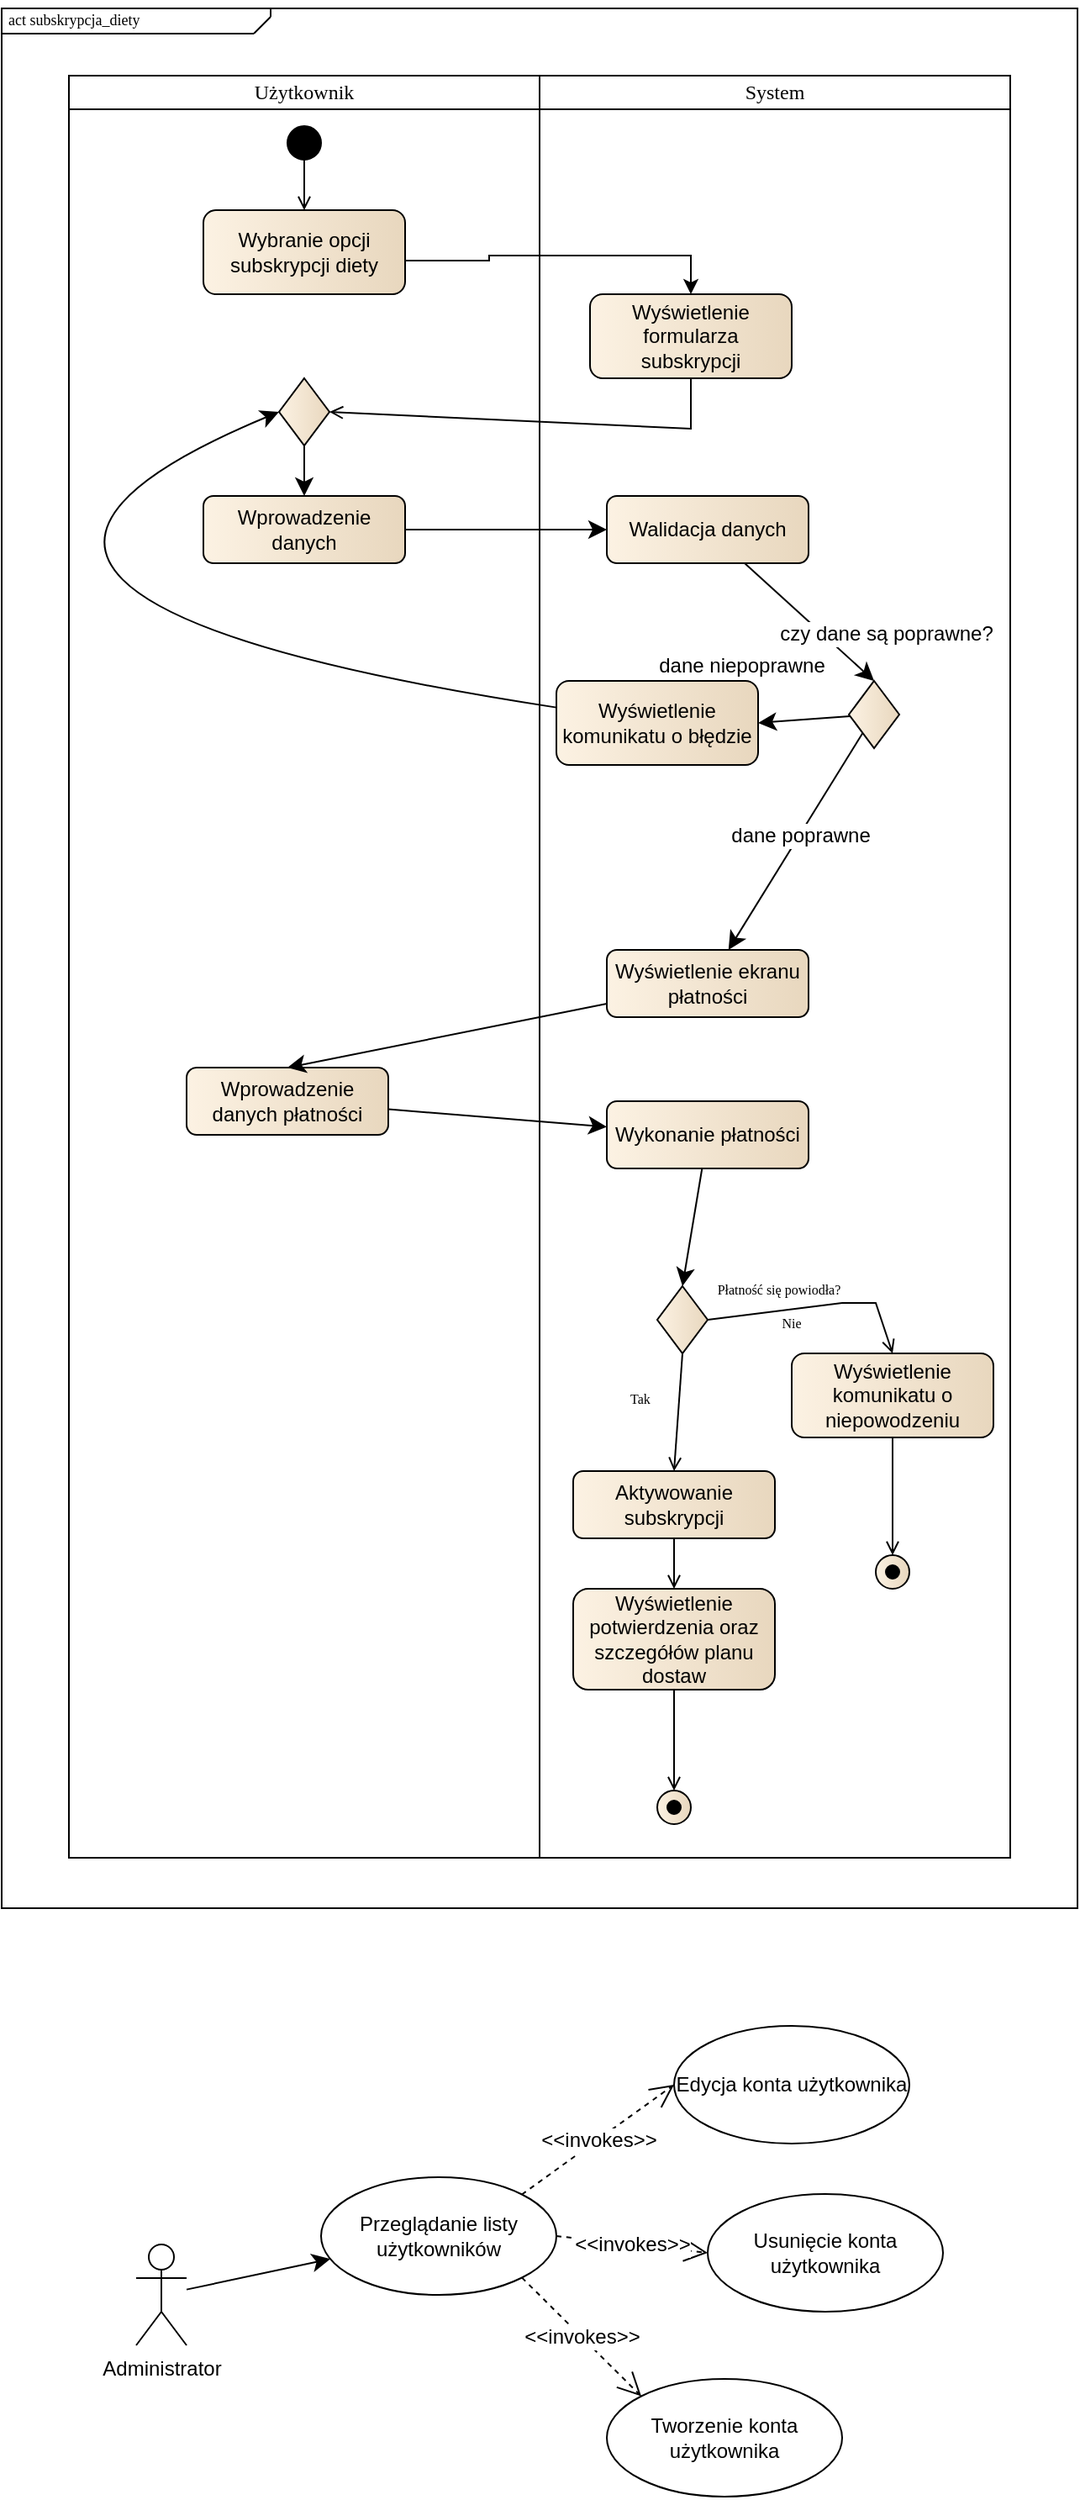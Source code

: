 <mxfile version="24.0.6" type="device">
  <diagram name="Strona-1" id="Rb3qtv0PFc3O9XU-Ekxh">
    <mxGraphModel dx="1611" dy="1723" grid="1" gridSize="10" guides="1" tooltips="1" connect="1" arrows="1" fold="1" page="1" pageScale="1" pageWidth="827" pageHeight="1169" math="0" shadow="0">
      <root>
        <mxCell id="0" />
        <mxCell id="1" parent="0" />
        <mxCell id="z22SKGCjVlnt71E5X0xT-3" value="" style="rounded=0;whiteSpace=wrap;html=1;movable=1;resizable=1;rotatable=1;deletable=1;editable=1;locked=0;connectable=1;" parent="1" vertex="1">
          <mxGeometry x="120" y="80" width="640" height="1130" as="geometry" />
        </mxCell>
        <mxCell id="Mx-L_WkLYWnQmIfqrnJd-2" value="" style="rounded=0;whiteSpace=wrap;html=1;movable=1;resizable=1;rotatable=1;deletable=1;editable=1;locked=0;connectable=1;" parent="1" vertex="1">
          <mxGeometry x="440" y="120" width="280" height="1060" as="geometry" />
        </mxCell>
        <mxCell id="z22SKGCjVlnt71E5X0xT-4" value="" style="rounded=0;whiteSpace=wrap;html=1;movable=1;resizable=1;rotatable=1;deletable=1;editable=1;locked=0;connectable=1;" parent="1" vertex="1">
          <mxGeometry x="160" y="120" width="280" height="1060" as="geometry" />
        </mxCell>
        <mxCell id="z22SKGCjVlnt71E5X0xT-6" value="&lt;div&gt;&lt;font face=&quot;Verdana&quot;&gt;Użytkownik&lt;/font&gt;&lt;/div&gt;" style="rounded=0;whiteSpace=wrap;html=1;movable=1;resizable=1;rotatable=1;deletable=1;editable=1;locked=0;connectable=1;" parent="1" vertex="1">
          <mxGeometry x="160" y="120" width="280" height="20" as="geometry" />
        </mxCell>
        <mxCell id="z22SKGCjVlnt71E5X0xT-7" value="&lt;font face=&quot;Verdana&quot;&gt;System&lt;/font&gt;" style="rounded=0;whiteSpace=wrap;html=1;movable=1;resizable=1;rotatable=1;deletable=1;editable=1;locked=0;connectable=1;" parent="1" vertex="1">
          <mxGeometry x="440" y="120" width="280" height="20" as="geometry" />
        </mxCell>
        <mxCell id="z22SKGCjVlnt71E5X0xT-8" value="" style="endArrow=none;html=1;rounded=0;movable=1;resizable=1;rotatable=1;deletable=1;editable=1;locked=0;connectable=1;" parent="1" edge="1">
          <mxGeometry width="50" height="50" relative="1" as="geometry">
            <mxPoint x="280" y="85" as="sourcePoint" />
            <mxPoint x="280" y="80" as="targetPoint" />
          </mxGeometry>
        </mxCell>
        <mxCell id="z22SKGCjVlnt71E5X0xT-9" value="" style="endArrow=none;html=1;rounded=0;movable=1;resizable=1;rotatable=1;deletable=1;editable=1;locked=0;connectable=1;" parent="1" edge="1">
          <mxGeometry width="50" height="50" relative="1" as="geometry">
            <mxPoint x="270" y="95" as="sourcePoint" />
            <mxPoint x="280" y="85" as="targetPoint" />
          </mxGeometry>
        </mxCell>
        <mxCell id="z22SKGCjVlnt71E5X0xT-10" value="" style="endArrow=none;html=1;rounded=0;movable=1;resizable=1;rotatable=1;deletable=1;editable=1;locked=0;connectable=1;" parent="1" edge="1">
          <mxGeometry width="50" height="50" relative="1" as="geometry">
            <mxPoint x="120" y="95" as="sourcePoint" />
            <mxPoint x="270" y="95" as="targetPoint" />
          </mxGeometry>
        </mxCell>
        <mxCell id="z22SKGCjVlnt71E5X0xT-11" value="&lt;font face=&quot;Verdana&quot; style=&quot;font-size: 9px;&quot;&gt;act subskrypcja_diety&lt;br&gt;&lt;/font&gt;" style="text;html=1;align=left;verticalAlign=bottom;whiteSpace=wrap;rounded=0;textShadow=0;fontStyle=0;movable=1;resizable=1;rotatable=1;deletable=1;editable=1;locked=0;connectable=1;" parent="1" vertex="1">
          <mxGeometry x="122" y="75.4" width="168" height="20" as="geometry" />
        </mxCell>
        <mxCell id="z22SKGCjVlnt71E5X0xT-12" value="" style="edgeStyle=orthogonalEdgeStyle;rounded=0;orthogonalLoop=1;jettySize=auto;html=1;endArrow=open;endFill=0;movable=1;resizable=1;rotatable=1;deletable=1;editable=1;locked=0;connectable=1;" parent="1" source="z22SKGCjVlnt71E5X0xT-13" target="z22SKGCjVlnt71E5X0xT-15" edge="1">
          <mxGeometry relative="1" as="geometry" />
        </mxCell>
        <mxCell id="z22SKGCjVlnt71E5X0xT-13" value="" style="ellipse;whiteSpace=wrap;html=1;aspect=fixed;fillColor=#000000;movable=1;resizable=1;rotatable=1;deletable=1;editable=1;locked=0;connectable=1;" parent="1" vertex="1">
          <mxGeometry x="290" y="150" width="20" height="20" as="geometry" />
        </mxCell>
        <mxCell id="z22SKGCjVlnt71E5X0xT-15" value="Wybranie opcji subskrypcji diety" style="rounded=1;whiteSpace=wrap;html=1;fillColor=#FCF2E3;gradientColor=#E8D7BE;gradientDirection=east;movable=1;resizable=1;rotatable=1;deletable=1;editable=1;locked=0;connectable=1;" parent="1" vertex="1">
          <mxGeometry x="240" y="200" width="120" height="50" as="geometry" />
        </mxCell>
        <mxCell id="Mx-L_WkLYWnQmIfqrnJd-16" style="edgeStyle=orthogonalEdgeStyle;rounded=0;orthogonalLoop=1;jettySize=auto;html=1;entryX=0.5;entryY=0;entryDx=0;entryDy=0;exitX=1;exitY=0.75;exitDx=0;exitDy=0;movable=1;resizable=1;rotatable=1;deletable=1;editable=1;locked=0;connectable=1;" parent="1" target="z22SKGCjVlnt71E5X0xT-55" edge="1">
          <mxGeometry relative="1" as="geometry">
            <mxPoint x="360" y="233.75" as="sourcePoint" />
            <Array as="points">
              <mxPoint x="360" y="230" />
              <mxPoint x="410" y="230" />
              <mxPoint x="410" y="227" />
              <mxPoint x="530" y="227" />
            </Array>
          </mxGeometry>
        </mxCell>
        <mxCell id="z22SKGCjVlnt71E5X0xT-30" value="&lt;div&gt;&lt;font face=&quot;Verdana&quot;&gt;&lt;span style=&quot;font-size: 8px;&quot;&gt;Płatność się powiodła?&lt;/span&gt;&lt;/font&gt;&lt;/div&gt;" style="text;html=1;align=center;verticalAlign=bottom;whiteSpace=wrap;rounded=0;textShadow=0;fontStyle=0;movable=1;resizable=1;rotatable=1;deletable=1;editable=1;locked=0;connectable=1;" parent="1" vertex="1">
          <mxGeometry x="485" y="830" width="195" height="20" as="geometry" />
        </mxCell>
        <mxCell id="z22SKGCjVlnt71E5X0xT-33" value="" style="endArrow=open;html=1;rounded=0;exitX=1;exitY=0.5;exitDx=0;exitDy=0;entryX=0.5;entryY=0;entryDx=0;entryDy=0;endFill=0;movable=1;resizable=1;rotatable=1;deletable=1;editable=1;locked=0;connectable=1;" parent="1" source="z22SKGCjVlnt71E5X0xT-29" target="z22SKGCjVlnt71E5X0xT-31" edge="1">
          <mxGeometry width="50" height="50" relative="1" as="geometry">
            <mxPoint x="440" y="1160" as="sourcePoint" />
            <mxPoint x="490" y="1110" as="targetPoint" />
            <Array as="points">
              <mxPoint x="620" y="850" />
              <mxPoint x="640" y="850" />
            </Array>
          </mxGeometry>
        </mxCell>
        <mxCell id="z22SKGCjVlnt71E5X0xT-34" value="&lt;font face=&quot;Verdana&quot;&gt;&lt;span style=&quot;font-size: 8px;&quot;&gt;Nie&lt;/span&gt;&lt;/font&gt;" style="text;html=1;align=center;verticalAlign=bottom;whiteSpace=wrap;rounded=0;textShadow=0;fontStyle=0;movable=1;resizable=1;rotatable=1;deletable=1;editable=1;locked=0;connectable=1;" parent="1" vertex="1">
          <mxGeometry x="530" y="850" width="120" height="20" as="geometry" />
        </mxCell>
        <mxCell id="z22SKGCjVlnt71E5X0xT-37" value="" style="endArrow=open;html=1;rounded=0;exitX=0.5;exitY=1;exitDx=0;exitDy=0;entryX=0.5;entryY=0;entryDx=0;entryDy=0;endFill=0;movable=1;resizable=1;rotatable=1;deletable=1;editable=1;locked=0;connectable=1;" parent="1" source="z22SKGCjVlnt71E5X0xT-29" target="z22SKGCjVlnt71E5X0xT-35" edge="1">
          <mxGeometry width="50" height="50" relative="1" as="geometry">
            <mxPoint x="497.46" y="1059.88" as="sourcePoint" />
            <mxPoint x="490" y="991" as="targetPoint" />
            <Array as="points" />
          </mxGeometry>
        </mxCell>
        <mxCell id="z22SKGCjVlnt71E5X0xT-38" value="&lt;font face=&quot;Verdana&quot;&gt;&lt;span style=&quot;font-size: 8px;&quot;&gt;Tak&lt;/span&gt;&lt;/font&gt;" style="text;html=1;align=center;verticalAlign=bottom;whiteSpace=wrap;rounded=0;textShadow=0;fontStyle=0;movable=1;resizable=1;rotatable=1;deletable=1;editable=1;locked=0;connectable=1;" parent="1" vertex="1">
          <mxGeometry x="440" y="895" width="120" height="20" as="geometry" />
        </mxCell>
        <mxCell id="z22SKGCjVlnt71E5X0xT-43" value="" style="edgeStyle=orthogonalEdgeStyle;rounded=0;orthogonalLoop=1;jettySize=auto;html=1;endArrow=open;endFill=0;exitX=0.5;exitY=1;exitDx=0;exitDy=0;movable=1;resizable=1;rotatable=1;deletable=1;editable=1;locked=0;connectable=1;" parent="1" source="z22SKGCjVlnt71E5X0xT-35" edge="1" target="KxWSbJ0WImc6hU62bRun-1">
          <mxGeometry relative="1" as="geometry">
            <mxPoint x="510" y="1150" as="sourcePoint" />
            <mxPoint x="490" y="1080" as="targetPoint" />
          </mxGeometry>
        </mxCell>
        <mxCell id="z22SKGCjVlnt71E5X0xT-47" value="" style="edgeStyle=orthogonalEdgeStyle;rounded=0;orthogonalLoop=1;jettySize=auto;html=1;endArrow=open;endFill=0;exitX=0.5;exitY=1;exitDx=0;exitDy=0;entryX=0.5;entryY=0;entryDx=0;entryDy=0;movable=1;resizable=1;rotatable=1;deletable=1;editable=1;locked=0;connectable=1;" parent="1" source="z22SKGCjVlnt71E5X0xT-31" target="z22SKGCjVlnt71E5X0xT-39" edge="1">
          <mxGeometry relative="1" as="geometry">
            <mxPoint x="500" y="1355" as="sourcePoint" />
            <mxPoint x="500" y="1395" as="targetPoint" />
          </mxGeometry>
        </mxCell>
        <mxCell id="z22SKGCjVlnt71E5X0xT-55" value="Wyświetlenie formularza subskrypcji" style="whiteSpace=wrap;html=1;fillColor=#FCF2E3;rounded=1;gradientColor=#E8D7BE;gradientDirection=east;movable=1;resizable=1;rotatable=1;deletable=1;editable=1;locked=0;connectable=1;" parent="1" vertex="1">
          <mxGeometry x="470" y="250" width="120" height="50" as="geometry" />
        </mxCell>
        <mxCell id="z22SKGCjVlnt71E5X0xT-57" value="" style="rounded=0;orthogonalLoop=1;jettySize=auto;html=1;endArrow=open;endFill=0;exitX=0.5;exitY=1;exitDx=0;exitDy=0;entryX=1;entryY=0.5;entryDx=0;entryDy=0;movable=1;resizable=1;rotatable=1;deletable=1;editable=1;locked=0;connectable=1;" parent="1" source="z22SKGCjVlnt71E5X0xT-55" target="KxWSbJ0WImc6hU62bRun-52" edge="1">
          <mxGeometry relative="1" as="geometry">
            <mxPoint x="370" y="308" as="sourcePoint" />
            <mxPoint x="360.0" y="375" as="targetPoint" />
            <Array as="points">
              <mxPoint x="530" y="330" />
            </Array>
          </mxGeometry>
        </mxCell>
        <mxCell id="z22SKGCjVlnt71E5X0xT-29" value="" style="rhombus;whiteSpace=wrap;html=1;fillColor=#FCF2E3;rounded=0;gradientColor=#E8D7BE;gradientDirection=east;movable=1;resizable=1;rotatable=1;deletable=1;editable=1;locked=0;connectable=1;" parent="1" vertex="1">
          <mxGeometry x="510" y="840" width="30" height="40" as="geometry" />
        </mxCell>
        <mxCell id="Mx-L_WkLYWnQmIfqrnJd-10" value="" style="group;movable=1;resizable=1;rotatable=1;deletable=1;editable=1;locked=0;connectable=1;" parent="1" connectable="0" vertex="1">
          <mxGeometry x="590" y="880" width="120" height="50" as="geometry" />
        </mxCell>
        <mxCell id="z22SKGCjVlnt71E5X0xT-31" value="Wyświetlenie komunikatu o niepowodzeniu" style="whiteSpace=wrap;html=1;fillColor=#FCF2E3;rounded=1;gradientColor=#E8D7BE;gradientDirection=east;movable=1;resizable=1;rotatable=1;deletable=1;editable=1;locked=0;connectable=1;" parent="Mx-L_WkLYWnQmIfqrnJd-10" vertex="1">
          <mxGeometry width="120" height="50" as="geometry" />
        </mxCell>
        <mxCell id="Mx-L_WkLYWnQmIfqrnJd-11" value="" style="group;movable=1;resizable=1;rotatable=1;deletable=1;editable=1;locked=0;connectable=1;" parent="1" connectable="0" vertex="1">
          <mxGeometry x="460" y="950" width="120" height="40" as="geometry" />
        </mxCell>
        <mxCell id="z22SKGCjVlnt71E5X0xT-35" value="Aktywowanie subskrypcji" style="whiteSpace=wrap;html=1;fillColor=#FCF2E3;rounded=1;gradientColor=#E8D7BE;gradientDirection=east;movable=1;resizable=1;rotatable=1;deletable=1;editable=1;locked=0;connectable=1;" parent="Mx-L_WkLYWnQmIfqrnJd-11" vertex="1">
          <mxGeometry width="120" height="40" as="geometry" />
        </mxCell>
        <mxCell id="KxWSbJ0WImc6hU62bRun-1" value="Wyświetlenie potwierdzenia oraz szczegółów planu dostaw" style="whiteSpace=wrap;html=1;fillColor=#FCF2E3;rounded=1;gradientColor=#E8D7BE;gradientDirection=east;movable=1;resizable=1;rotatable=1;deletable=1;editable=1;locked=0;connectable=1;" vertex="1" parent="1">
          <mxGeometry x="460" y="1020" width="120" height="60" as="geometry" />
        </mxCell>
        <mxCell id="KxWSbJ0WImc6hU62bRun-9" value="" style="edgeStyle=orthogonalEdgeStyle;rounded=0;orthogonalLoop=1;jettySize=auto;html=1;endArrow=open;endFill=0;exitX=0.5;exitY=1;exitDx=0;exitDy=0;entryX=0.5;entryY=0;entryDx=0;entryDy=0;movable=1;resizable=1;rotatable=1;deletable=1;editable=1;locked=0;connectable=1;" edge="1" parent="1" target="KxWSbJ0WImc6hU62bRun-11" source="KxWSbJ0WImc6hU62bRun-1">
          <mxGeometry relative="1" as="geometry">
            <mxPoint x="535" y="1280.0" as="sourcePoint" />
            <mxPoint x="510" y="1405" as="targetPoint" />
          </mxGeometry>
        </mxCell>
        <mxCell id="KxWSbJ0WImc6hU62bRun-10" value="" style="group;movable=1;resizable=1;rotatable=1;deletable=1;editable=1;locked=0;connectable=1;" connectable="0" vertex="1" parent="1">
          <mxGeometry x="510" y="1140" width="20" height="20" as="geometry" />
        </mxCell>
        <mxCell id="KxWSbJ0WImc6hU62bRun-11" value="" style="ellipse;whiteSpace=wrap;html=1;aspect=fixed;fillColor=#FCF2E3;gradientColor=#E8D7BE;gradientDirection=east;movable=1;resizable=1;rotatable=1;deletable=1;editable=1;locked=0;connectable=1;" vertex="1" parent="KxWSbJ0WImc6hU62bRun-10">
          <mxGeometry width="20" height="20" as="geometry" />
        </mxCell>
        <mxCell id="KxWSbJ0WImc6hU62bRun-12" value="" style="ellipse;whiteSpace=wrap;html=1;aspect=fixed;fillColor=#000000;movable=1;resizable=1;rotatable=1;deletable=1;editable=1;locked=0;connectable=1;" vertex="1" parent="KxWSbJ0WImc6hU62bRun-10">
          <mxGeometry x="6" y="6" width="8" height="8" as="geometry" />
        </mxCell>
        <mxCell id="KxWSbJ0WImc6hU62bRun-18" style="edgeStyle=none;curved=1;rounded=0;orthogonalLoop=1;jettySize=auto;html=1;fontSize=12;startSize=8;endSize=8;" edge="1" parent="1" source="KxWSbJ0WImc6hU62bRun-16" target="KxWSbJ0WImc6hU62bRun-17">
          <mxGeometry relative="1" as="geometry" />
        </mxCell>
        <mxCell id="KxWSbJ0WImc6hU62bRun-16" value="Administrator" style="shape=umlActor;verticalLabelPosition=bottom;verticalAlign=top;html=1;" vertex="1" parent="1">
          <mxGeometry x="200" y="1410" width="30" height="60" as="geometry" />
        </mxCell>
        <mxCell id="KxWSbJ0WImc6hU62bRun-17" value="Przeglądanie listy użytkowników" style="ellipse;whiteSpace=wrap;html=1;" vertex="1" parent="1">
          <mxGeometry x="310" y="1370" width="140" height="70" as="geometry" />
        </mxCell>
        <mxCell id="KxWSbJ0WImc6hU62bRun-19" value="&amp;lt;&amp;lt;invokes&amp;gt;&amp;gt;" style="endArrow=open;endSize=12;dashed=1;html=1;rounded=0;fontSize=12;curved=1;exitX=1;exitY=0;exitDx=0;exitDy=0;entryX=0;entryY=0.5;entryDx=0;entryDy=0;" edge="1" parent="1" source="KxWSbJ0WImc6hU62bRun-17" target="KxWSbJ0WImc6hU62bRun-20">
          <mxGeometry width="160" relative="1" as="geometry">
            <mxPoint x="392.5" y="1500" as="sourcePoint" />
            <mxPoint x="552.5" y="1500" as="targetPoint" />
          </mxGeometry>
        </mxCell>
        <mxCell id="KxWSbJ0WImc6hU62bRun-20" value="Edycja konta użytkownika" style="ellipse;whiteSpace=wrap;html=1;" vertex="1" parent="1">
          <mxGeometry x="520" y="1280" width="140" height="70" as="geometry" />
        </mxCell>
        <mxCell id="KxWSbJ0WImc6hU62bRun-21" value="Usunięcie konta użytkownika" style="ellipse;whiteSpace=wrap;html=1;" vertex="1" parent="1">
          <mxGeometry x="540" y="1380" width="140" height="70" as="geometry" />
        </mxCell>
        <mxCell id="KxWSbJ0WImc6hU62bRun-22" value="&amp;lt;&amp;lt;invokes&amp;gt;&amp;gt;" style="endArrow=open;endSize=12;dashed=1;html=1;rounded=0;fontSize=12;curved=1;exitX=1;exitY=0.5;exitDx=0;exitDy=0;entryX=0;entryY=0.5;entryDx=0;entryDy=0;" edge="1" parent="1" source="KxWSbJ0WImc6hU62bRun-17" target="KxWSbJ0WImc6hU62bRun-21">
          <mxGeometry width="160" relative="1" as="geometry">
            <mxPoint x="443" y="1470" as="sourcePoint" />
            <mxPoint x="545" y="1415" as="targetPoint" />
          </mxGeometry>
        </mxCell>
        <mxCell id="KxWSbJ0WImc6hU62bRun-23" value="Tworzenie konta użytkownika" style="ellipse;whiteSpace=wrap;html=1;" vertex="1" parent="1">
          <mxGeometry x="480" y="1490" width="140" height="70" as="geometry" />
        </mxCell>
        <mxCell id="KxWSbJ0WImc6hU62bRun-24" value="&amp;lt;&amp;lt;invokes&amp;gt;&amp;gt;" style="endArrow=open;endSize=12;dashed=1;html=1;rounded=0;fontSize=12;curved=1;entryX=0;entryY=0;entryDx=0;entryDy=0;exitX=1;exitY=1;exitDx=0;exitDy=0;" edge="1" parent="1" source="KxWSbJ0WImc6hU62bRun-17" target="KxWSbJ0WImc6hU62bRun-23">
          <mxGeometry width="160" relative="1" as="geometry">
            <mxPoint x="440" y="1470" as="sourcePoint" />
            <mxPoint x="562" y="1425" as="targetPoint" />
          </mxGeometry>
        </mxCell>
        <mxCell id="KxWSbJ0WImc6hU62bRun-26" value="" style="group;movable=1;resizable=1;rotatable=1;deletable=1;editable=1;locked=0;connectable=1;" connectable="0" vertex="1" parent="1">
          <mxGeometry x="240" y="370" width="120" height="40" as="geometry" />
        </mxCell>
        <mxCell id="KxWSbJ0WImc6hU62bRun-27" value="Wprowadzenie danych" style="whiteSpace=wrap;html=1;fillColor=#FCF2E3;rounded=1;gradientColor=#E8D7BE;gradientDirection=east;movable=1;resizable=1;rotatable=1;deletable=1;editable=1;locked=0;connectable=1;" vertex="1" parent="KxWSbJ0WImc6hU62bRun-26">
          <mxGeometry width="120" height="40" as="geometry" />
        </mxCell>
        <mxCell id="KxWSbJ0WImc6hU62bRun-29" value="" style="group;movable=1;resizable=1;rotatable=1;deletable=1;editable=1;locked=0;connectable=1;" connectable="0" vertex="1" parent="1">
          <mxGeometry x="480" y="370" width="120" height="40" as="geometry" />
        </mxCell>
        <mxCell id="KxWSbJ0WImc6hU62bRun-30" value="Walidacja danych" style="whiteSpace=wrap;html=1;fillColor=#FCF2E3;rounded=1;gradientColor=#E8D7BE;gradientDirection=east;movable=1;resizable=1;rotatable=1;deletable=1;editable=1;locked=0;connectable=1;" vertex="1" parent="KxWSbJ0WImc6hU62bRun-29">
          <mxGeometry width="120" height="40" as="geometry" />
        </mxCell>
        <mxCell id="KxWSbJ0WImc6hU62bRun-31" style="edgeStyle=none;curved=1;rounded=0;orthogonalLoop=1;jettySize=auto;html=1;entryX=0;entryY=0.5;entryDx=0;entryDy=0;fontSize=12;startSize=8;endSize=8;" edge="1" parent="1" source="KxWSbJ0WImc6hU62bRun-27" target="KxWSbJ0WImc6hU62bRun-30">
          <mxGeometry relative="1" as="geometry" />
        </mxCell>
        <mxCell id="KxWSbJ0WImc6hU62bRun-32" value="" style="group;movable=1;resizable=1;rotatable=1;deletable=1;editable=1;locked=0;connectable=1;" connectable="0" vertex="1" parent="1">
          <mxGeometry x="480" y="640" width="120" height="40" as="geometry" />
        </mxCell>
        <mxCell id="KxWSbJ0WImc6hU62bRun-33" value="Wyświetlenie ekranu płatności" style="whiteSpace=wrap;html=1;fillColor=#FCF2E3;rounded=1;gradientColor=#E8D7BE;gradientDirection=east;movable=1;resizable=1;rotatable=1;deletable=1;editable=1;locked=0;connectable=1;" vertex="1" parent="KxWSbJ0WImc6hU62bRun-32">
          <mxGeometry width="120" height="40" as="geometry" />
        </mxCell>
        <mxCell id="KxWSbJ0WImc6hU62bRun-34" style="edgeStyle=none;curved=1;rounded=0;orthogonalLoop=1;jettySize=auto;html=1;fontSize=12;startSize=8;endSize=8;entryX=0.5;entryY=0;entryDx=0;entryDy=0;" edge="1" parent="1" source="KxWSbJ0WImc6hU62bRun-30" target="KxWSbJ0WImc6hU62bRun-43">
          <mxGeometry relative="1" as="geometry" />
        </mxCell>
        <mxCell id="KxWSbJ0WImc6hU62bRun-49" value="czy dane są poprawne?" style="edgeLabel;html=1;align=center;verticalAlign=middle;resizable=0;points=[];fontSize=12;" vertex="1" connectable="0" parent="KxWSbJ0WImc6hU62bRun-34">
          <mxGeometry x="0.157" y="-2" relative="1" as="geometry">
            <mxPoint x="41" as="offset" />
          </mxGeometry>
        </mxCell>
        <mxCell id="KxWSbJ0WImc6hU62bRun-35" value="" style="group;movable=1;resizable=1;rotatable=1;deletable=1;editable=1;locked=0;connectable=1;" connectable="0" vertex="1" parent="1">
          <mxGeometry x="230" y="710" width="120" height="40" as="geometry" />
        </mxCell>
        <mxCell id="KxWSbJ0WImc6hU62bRun-36" value="Wprowadzenie danych płatności" style="whiteSpace=wrap;html=1;fillColor=#FCF2E3;rounded=1;gradientColor=#E8D7BE;gradientDirection=east;movable=1;resizable=1;rotatable=1;deletable=1;editable=1;locked=0;connectable=1;" vertex="1" parent="KxWSbJ0WImc6hU62bRun-35">
          <mxGeometry width="120" height="40" as="geometry" />
        </mxCell>
        <mxCell id="KxWSbJ0WImc6hU62bRun-37" style="edgeStyle=none;curved=1;rounded=0;orthogonalLoop=1;jettySize=auto;html=1;entryX=0.5;entryY=0;entryDx=0;entryDy=0;fontSize=12;startSize=8;endSize=8;" edge="1" parent="1" source="KxWSbJ0WImc6hU62bRun-33" target="KxWSbJ0WImc6hU62bRun-36">
          <mxGeometry relative="1" as="geometry" />
        </mxCell>
        <mxCell id="KxWSbJ0WImc6hU62bRun-38" value="" style="group;movable=1;resizable=1;rotatable=1;deletable=1;editable=1;locked=0;connectable=1;" connectable="0" vertex="1" parent="1">
          <mxGeometry x="480" y="730" width="120" height="40" as="geometry" />
        </mxCell>
        <mxCell id="KxWSbJ0WImc6hU62bRun-39" value="Wykonanie płatności" style="whiteSpace=wrap;html=1;fillColor=#FCF2E3;rounded=1;gradientColor=#E8D7BE;gradientDirection=east;movable=1;resizable=1;rotatable=1;deletable=1;editable=1;locked=0;connectable=1;" vertex="1" parent="KxWSbJ0WImc6hU62bRun-38">
          <mxGeometry width="120" height="40" as="geometry" />
        </mxCell>
        <mxCell id="KxWSbJ0WImc6hU62bRun-40" style="edgeStyle=none;curved=1;rounded=0;orthogonalLoop=1;jettySize=auto;html=1;fontSize=12;startSize=8;endSize=8;" edge="1" parent="1" source="KxWSbJ0WImc6hU62bRun-36" target="KxWSbJ0WImc6hU62bRun-39">
          <mxGeometry relative="1" as="geometry" />
        </mxCell>
        <mxCell id="KxWSbJ0WImc6hU62bRun-41" style="edgeStyle=none;curved=1;rounded=0;orthogonalLoop=1;jettySize=auto;html=1;entryX=0.5;entryY=0;entryDx=0;entryDy=0;fontSize=12;startSize=8;endSize=8;" edge="1" parent="1" source="KxWSbJ0WImc6hU62bRun-39" target="z22SKGCjVlnt71E5X0xT-29">
          <mxGeometry relative="1" as="geometry" />
        </mxCell>
        <mxCell id="z22SKGCjVlnt71E5X0xT-39" value="" style="ellipse;whiteSpace=wrap;html=1;aspect=fixed;fillColor=#FCF2E3;gradientColor=#E8D7BE;gradientDirection=east;movable=1;resizable=1;rotatable=1;deletable=1;editable=1;locked=0;connectable=1;" parent="1" vertex="1">
          <mxGeometry x="640" y="1000" width="20" height="20" as="geometry" />
        </mxCell>
        <mxCell id="z22SKGCjVlnt71E5X0xT-40" value="" style="ellipse;whiteSpace=wrap;html=1;aspect=fixed;fillColor=#000000;movable=1;resizable=1;rotatable=1;deletable=1;editable=1;locked=0;connectable=1;" parent="1" vertex="1">
          <mxGeometry x="646" y="1006" width="8" height="8" as="geometry" />
        </mxCell>
        <mxCell id="KxWSbJ0WImc6hU62bRun-47" style="edgeStyle=none;curved=1;rounded=0;orthogonalLoop=1;jettySize=auto;html=1;entryX=1;entryY=0.5;entryDx=0;entryDy=0;fontSize=12;startSize=8;endSize=8;" edge="1" parent="1" source="KxWSbJ0WImc6hU62bRun-43" target="KxWSbJ0WImc6hU62bRun-45">
          <mxGeometry relative="1" as="geometry" />
        </mxCell>
        <mxCell id="KxWSbJ0WImc6hU62bRun-48" value="dane niepoprawne" style="edgeLabel;html=1;align=center;verticalAlign=middle;resizable=0;points=[];fontSize=12;" vertex="1" connectable="0" parent="KxWSbJ0WImc6hU62bRun-47">
          <mxGeometry x="-0.295" y="-2" relative="1" as="geometry">
            <mxPoint x="-45" y="-30" as="offset" />
          </mxGeometry>
        </mxCell>
        <mxCell id="KxWSbJ0WImc6hU62bRun-50" style="edgeStyle=none;curved=1;rounded=0;orthogonalLoop=1;jettySize=auto;html=1;fontSize=12;startSize=8;endSize=8;" edge="1" parent="1" source="KxWSbJ0WImc6hU62bRun-43" target="KxWSbJ0WImc6hU62bRun-33">
          <mxGeometry relative="1" as="geometry" />
        </mxCell>
        <mxCell id="KxWSbJ0WImc6hU62bRun-51" value="dane poprawne" style="edgeLabel;html=1;align=center;verticalAlign=middle;resizable=0;points=[];fontSize=12;" vertex="1" connectable="0" parent="KxWSbJ0WImc6hU62bRun-50">
          <mxGeometry x="-0.048" relative="1" as="geometry">
            <mxPoint as="offset" />
          </mxGeometry>
        </mxCell>
        <mxCell id="KxWSbJ0WImc6hU62bRun-43" value="" style="rhombus;whiteSpace=wrap;html=1;fillColor=#FCF2E3;rounded=0;gradientColor=#E8D7BE;gradientDirection=east;movable=1;resizable=1;rotatable=1;deletable=1;editable=1;locked=0;connectable=1;" vertex="1" parent="1">
          <mxGeometry x="624" y="480" width="30" height="40" as="geometry" />
        </mxCell>
        <mxCell id="KxWSbJ0WImc6hU62bRun-45" value="" style="group;movable=1;resizable=1;rotatable=1;deletable=1;editable=1;locked=0;connectable=1;" connectable="0" vertex="1" parent="1">
          <mxGeometry x="450" y="480" width="120" height="50" as="geometry" />
        </mxCell>
        <mxCell id="KxWSbJ0WImc6hU62bRun-46" value="Wyświetlenie komunikatu o błędzie" style="whiteSpace=wrap;html=1;fillColor=#FCF2E3;rounded=1;gradientColor=#E8D7BE;gradientDirection=east;movable=1;resizable=1;rotatable=1;deletable=1;editable=1;locked=0;connectable=1;" vertex="1" parent="KxWSbJ0WImc6hU62bRun-45">
          <mxGeometry width="120" height="50" as="geometry" />
        </mxCell>
        <mxCell id="KxWSbJ0WImc6hU62bRun-54" style="edgeStyle=none;curved=1;rounded=0;orthogonalLoop=1;jettySize=auto;html=1;fontSize=12;startSize=8;endSize=8;" edge="1" parent="1" source="KxWSbJ0WImc6hU62bRun-52" target="KxWSbJ0WImc6hU62bRun-27">
          <mxGeometry relative="1" as="geometry" />
        </mxCell>
        <mxCell id="KxWSbJ0WImc6hU62bRun-52" value="" style="rhombus;whiteSpace=wrap;html=1;fillColor=#FCF2E3;rounded=0;gradientColor=#E8D7BE;gradientDirection=east;movable=1;resizable=1;rotatable=1;deletable=1;editable=1;locked=0;connectable=1;" vertex="1" parent="1">
          <mxGeometry x="285" y="300" width="30" height="40" as="geometry" />
        </mxCell>
        <mxCell id="KxWSbJ0WImc6hU62bRun-53" style="edgeStyle=none;curved=1;rounded=0;orthogonalLoop=1;jettySize=auto;html=1;entryX=0;entryY=0.5;entryDx=0;entryDy=0;fontSize=12;startSize=8;endSize=8;" edge="1" parent="1" source="KxWSbJ0WImc6hU62bRun-46" target="KxWSbJ0WImc6hU62bRun-52">
          <mxGeometry relative="1" as="geometry">
            <Array as="points">
              <mxPoint x="20" y="430" />
            </Array>
          </mxGeometry>
        </mxCell>
      </root>
    </mxGraphModel>
  </diagram>
</mxfile>
